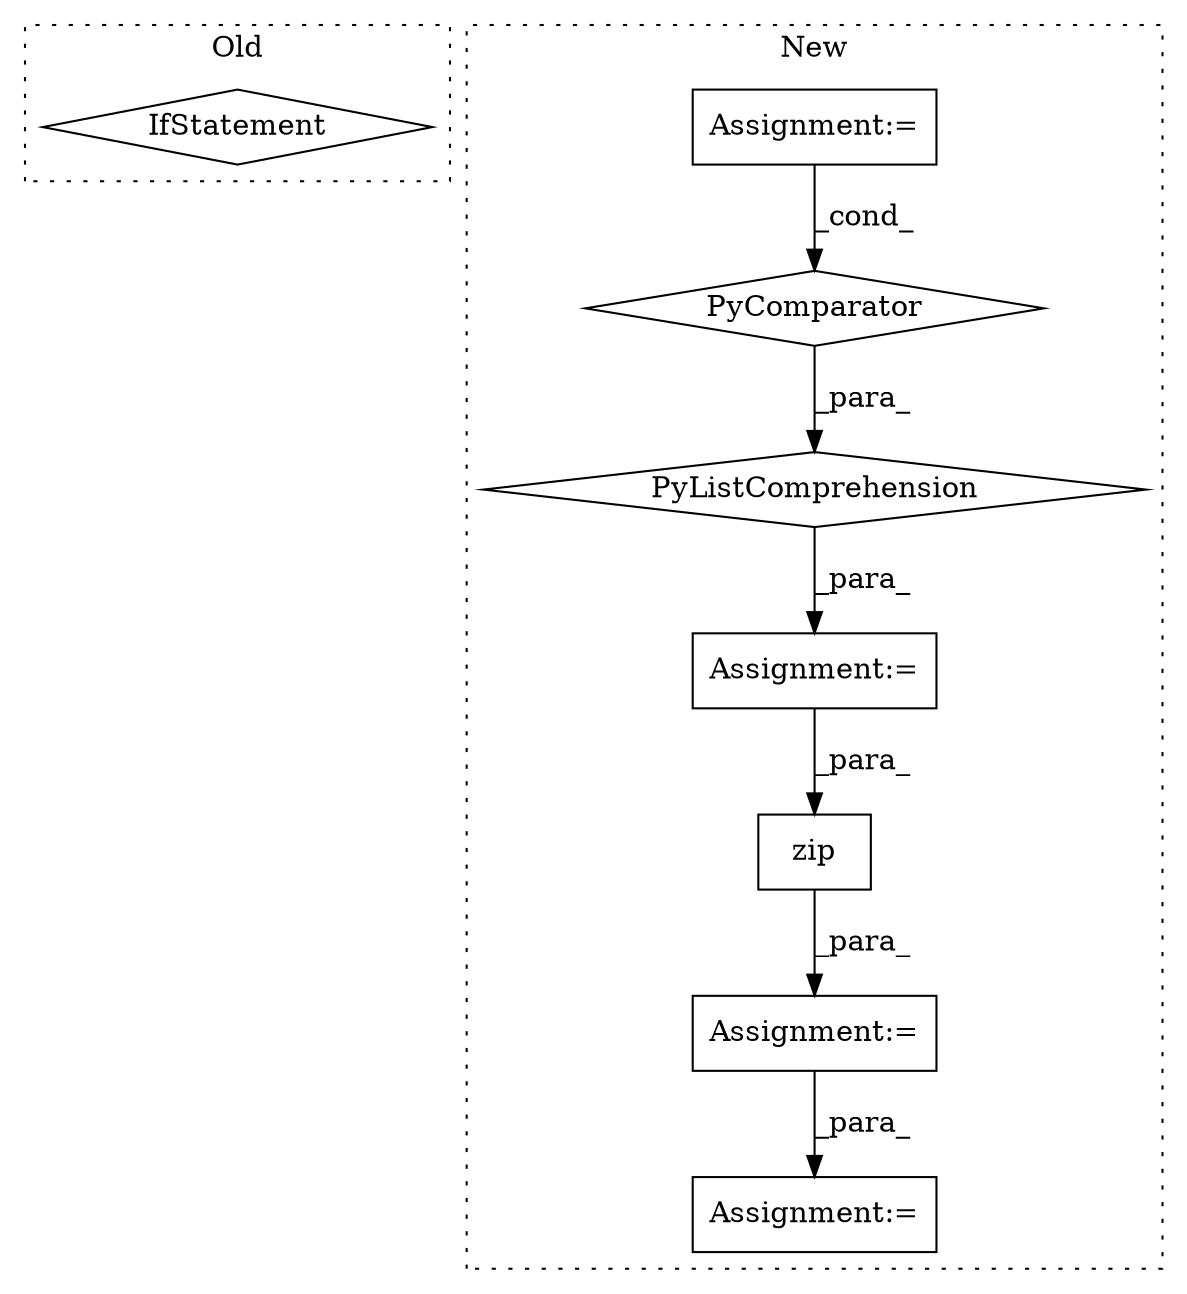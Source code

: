 digraph G {
subgraph cluster0 {
1 [label="IfStatement" a="25" s="4970" l="29" shape="diamond"];
label = "Old";
style="dotted";
}
subgraph cluster1 {
2 [label="zip" a="32" s="4968,5097" l="15,-5" shape="box"];
3 [label="Assignment:=" a="7" s="5106" l="12" shape="box"];
4 [label="Assignment:=" a="7" s="5063" l="26" shape="box"];
5 [label="PyComparator" a="113" s="4930" l="20" shape="diamond"];
6 [label="Assignment:=" a="7" s="4930" l="20" shape="box"];
7 [label="PyListComprehension" a="109" s="4858" l="100" shape="diamond"];
8 [label="Assignment:=" a="7" s="5234" l="1" shape="box"];
label = "New";
style="dotted";
}
2 -> 3 [label="_para_"];
3 -> 8 [label="_para_"];
4 -> 2 [label="_para_"];
5 -> 7 [label="_para_"];
6 -> 5 [label="_cond_"];
7 -> 4 [label="_para_"];
}